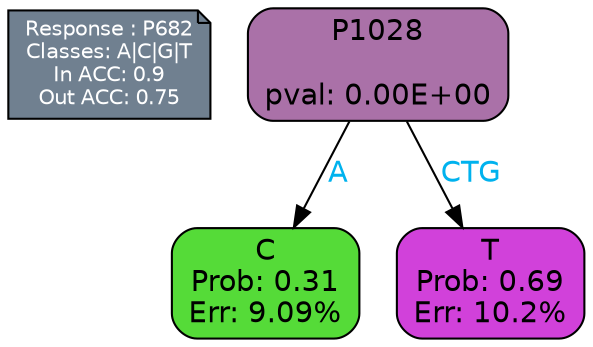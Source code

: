 digraph Tree {
node [shape=box, style="filled, rounded", color="black", fontname=helvetica] ;
graph [ranksep=equally, splines=polylines, bgcolor=transparent, dpi=600] ;
edge [fontname=helvetica] ;
LEGEND [label="Response : P682
Classes: A|C|G|T
In ACC: 0.9
Out ACC: 0.75
",shape=note,align=left,style=filled,fillcolor="slategray",fontcolor="white",fontsize=10];1 [label="P1028

pval: 0.00E+00", fillcolor="#aa71a8"] ;
2 [label="C
Prob: 0.31
Err: 9.09%", fillcolor="#55db38"] ;
3 [label="T
Prob: 0.69
Err: 10.2%", fillcolor="#d141da"] ;
1 -> 2 [label="A",fontcolor=deepskyblue2] ;
1 -> 3 [label="CTG",fontcolor=deepskyblue2] ;
{rank = same; 2;3;}{rank = same; LEGEND;1;}}